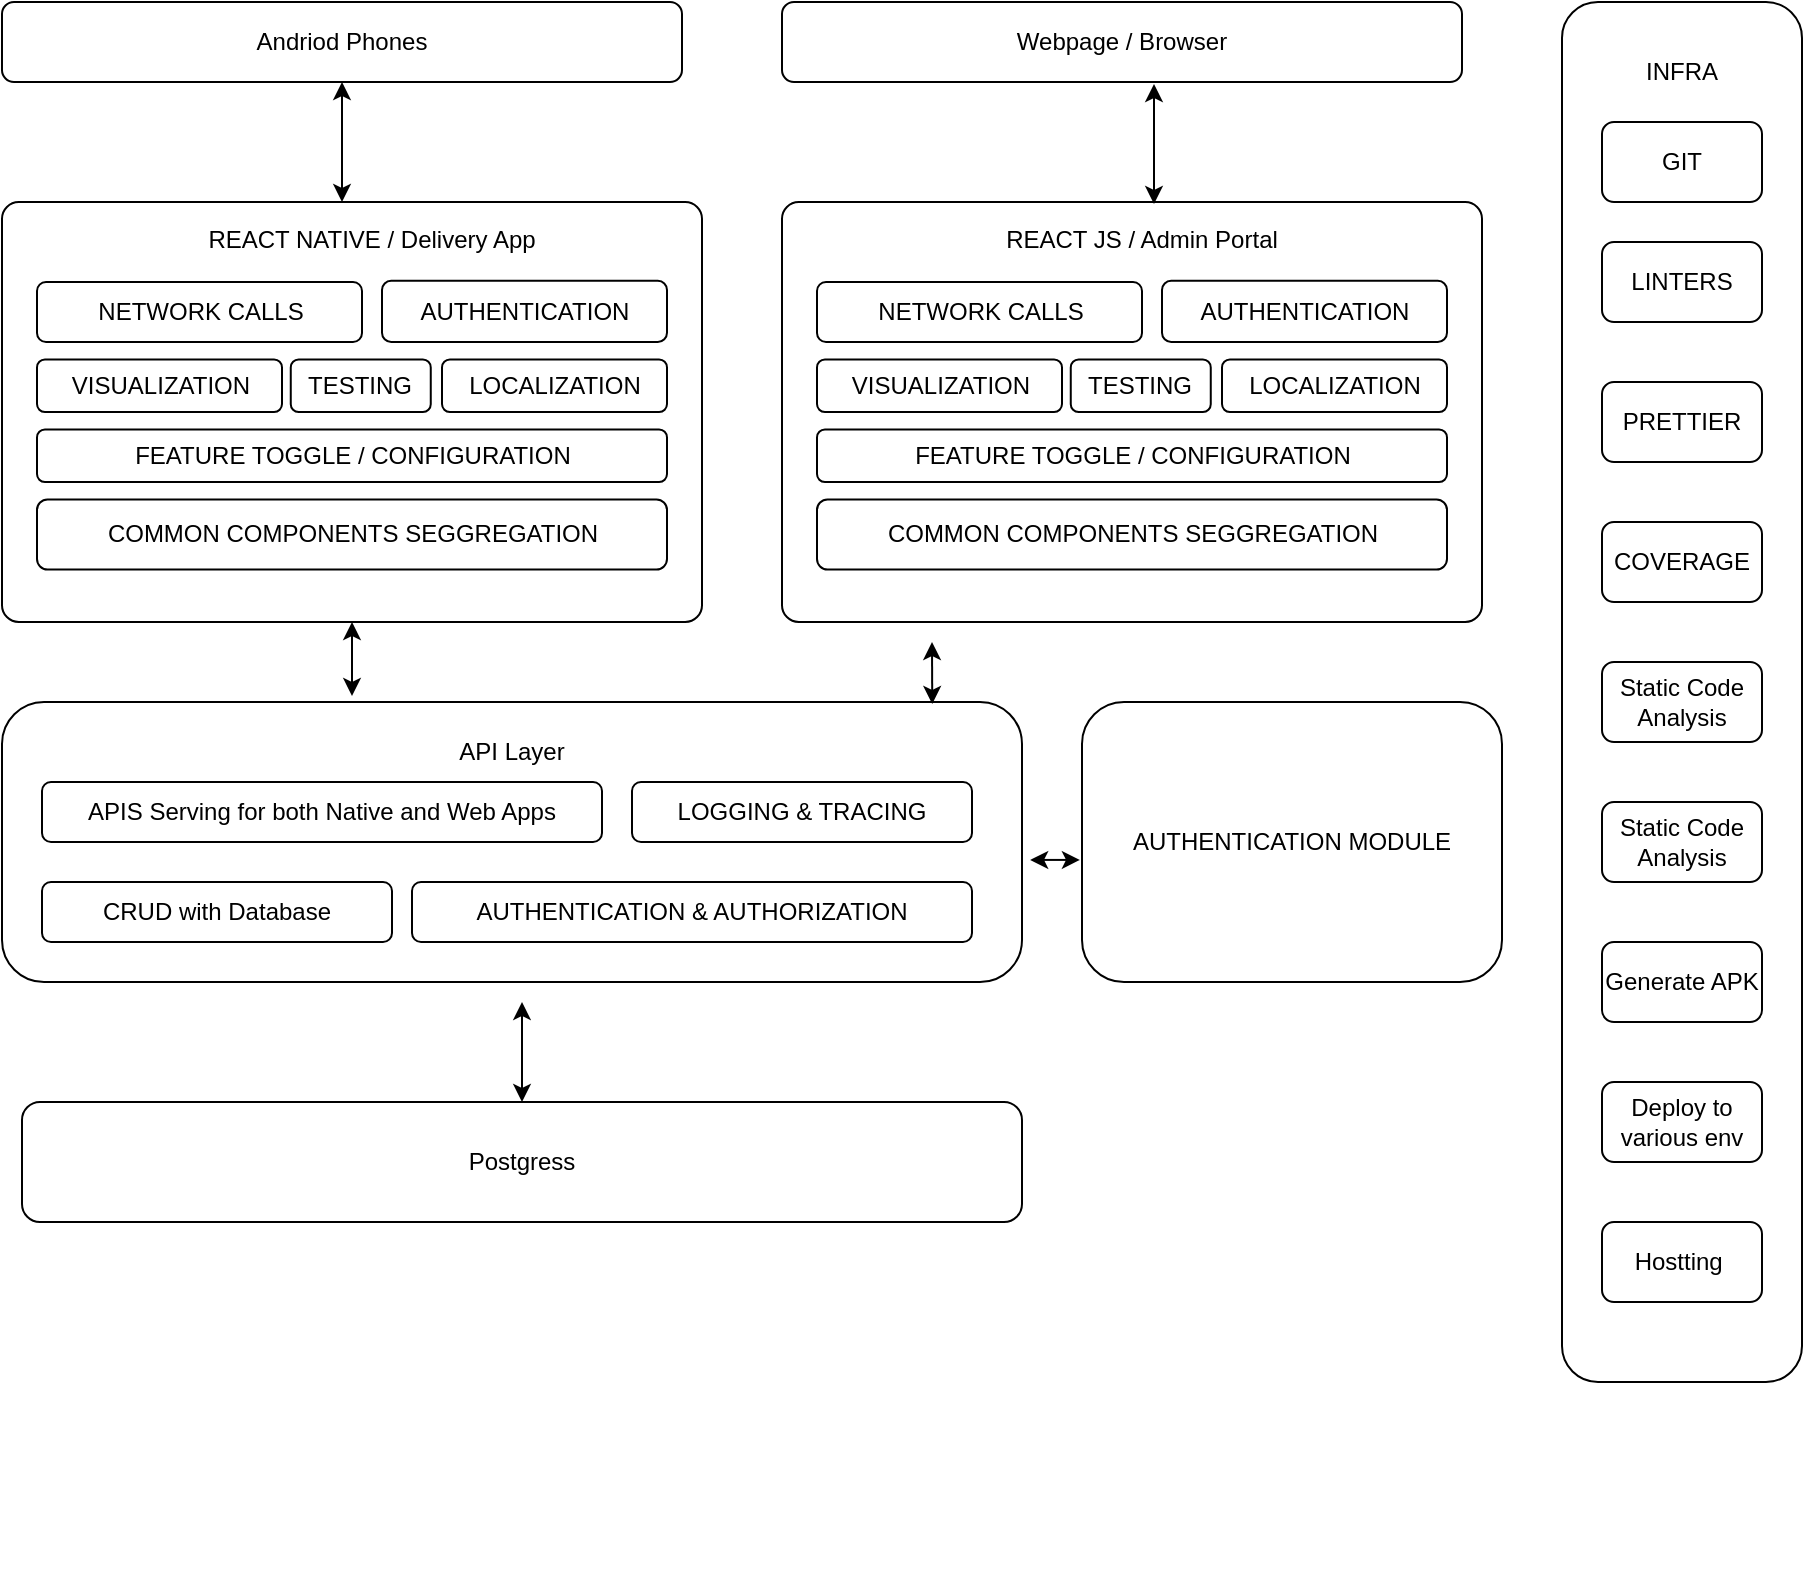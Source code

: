 <mxfile version="24.7.3" type="github">
  <diagram name="Page-1" id="bd3bKD5Anm2K08p84zmS">
    <mxGraphModel dx="1231" dy="795" grid="1" gridSize="10" guides="1" tooltips="1" connect="1" arrows="1" fold="1" page="1" pageScale="1" pageWidth="850" pageHeight="1100" math="0" shadow="0">
      <root>
        <mxCell id="0" />
        <mxCell id="1" parent="0" />
        <mxCell id="nd52oZg4v-DMNEn8dRgA-3" value="Andriod Phones" style="rounded=1;whiteSpace=wrap;html=1;" vertex="1" parent="1">
          <mxGeometry x="20" y="60" width="340" height="40" as="geometry" />
        </mxCell>
        <mxCell id="nd52oZg4v-DMNEn8dRgA-6" value="Postgress" style="rounded=1;whiteSpace=wrap;html=1;" vertex="1" parent="1">
          <mxGeometry x="30" y="610" width="500" height="60" as="geometry" />
        </mxCell>
        <mxCell id="nd52oZg4v-DMNEn8dRgA-53" value="" style="group" vertex="1" connectable="0" parent="1">
          <mxGeometry x="20" y="160" width="350" height="210" as="geometry" />
        </mxCell>
        <mxCell id="nd52oZg4v-DMNEn8dRgA-1" value="" style="rounded=1;whiteSpace=wrap;html=1;arcSize=4;" vertex="1" parent="nd52oZg4v-DMNEn8dRgA-53">
          <mxGeometry width="350" height="210" as="geometry" />
        </mxCell>
        <mxCell id="nd52oZg4v-DMNEn8dRgA-16" value="REACT NATIVE / Delivery App" style="text;html=1;align=center;verticalAlign=middle;whiteSpace=wrap;rounded=0;" vertex="1" parent="nd52oZg4v-DMNEn8dRgA-53">
          <mxGeometry x="70" y="6.13" width="230.01" height="26.25" as="geometry" />
        </mxCell>
        <mxCell id="nd52oZg4v-DMNEn8dRgA-17" value="NETWORK CALLS" style="rounded=1;whiteSpace=wrap;html=1;" vertex="1" parent="nd52oZg4v-DMNEn8dRgA-53">
          <mxGeometry x="17.5" y="40" width="162.5" height="30" as="geometry" />
        </mxCell>
        <mxCell id="nd52oZg4v-DMNEn8dRgA-18" value="COMMON COMPONENTS SEGGREGATION" style="rounded=1;whiteSpace=wrap;html=1;" vertex="1" parent="nd52oZg4v-DMNEn8dRgA-53">
          <mxGeometry x="17.5" y="148.75" width="315" height="35" as="geometry" />
        </mxCell>
        <mxCell id="nd52oZg4v-DMNEn8dRgA-19" value="VISUALIZATION" style="rounded=1;whiteSpace=wrap;html=1;" vertex="1" parent="nd52oZg4v-DMNEn8dRgA-53">
          <mxGeometry x="17.5" y="78.75" width="122.5" height="26.25" as="geometry" />
        </mxCell>
        <mxCell id="nd52oZg4v-DMNEn8dRgA-20" value="LOCALIZATION" style="rounded=1;whiteSpace=wrap;html=1;" vertex="1" parent="nd52oZg4v-DMNEn8dRgA-53">
          <mxGeometry x="220" y="78.75" width="112.5" height="26.25" as="geometry" />
        </mxCell>
        <mxCell id="nd52oZg4v-DMNEn8dRgA-21" value="TESTING" style="rounded=1;whiteSpace=wrap;html=1;" vertex="1" parent="nd52oZg4v-DMNEn8dRgA-53">
          <mxGeometry x="144.38" y="78.755" width="70" height="26.25" as="geometry" />
        </mxCell>
        <mxCell id="nd52oZg4v-DMNEn8dRgA-22" value="FEATURE TOGGLE / CONFIGURATION" style="rounded=1;whiteSpace=wrap;html=1;" vertex="1" parent="nd52oZg4v-DMNEn8dRgA-53">
          <mxGeometry x="17.5" y="113.75" width="315" height="26.25" as="geometry" />
        </mxCell>
        <mxCell id="nd52oZg4v-DMNEn8dRgA-23" value="AUTHENTICATION" style="rounded=1;whiteSpace=wrap;html=1;" vertex="1" parent="nd52oZg4v-DMNEn8dRgA-53">
          <mxGeometry x="190" y="39.38" width="142.5" height="30.62" as="geometry" />
        </mxCell>
        <mxCell id="nd52oZg4v-DMNEn8dRgA-56" value="" style="group" vertex="1" connectable="0" parent="1">
          <mxGeometry x="800" y="60" width="120" height="790" as="geometry" />
        </mxCell>
        <mxCell id="nd52oZg4v-DMNEn8dRgA-28" value="" style="rounded=1;whiteSpace=wrap;html=1;" vertex="1" parent="nd52oZg4v-DMNEn8dRgA-56">
          <mxGeometry width="120" height="690" as="geometry" />
        </mxCell>
        <mxCell id="nd52oZg4v-DMNEn8dRgA-30" value="INFRA" style="text;html=1;align=center;verticalAlign=middle;whiteSpace=wrap;rounded=0;" vertex="1" parent="nd52oZg4v-DMNEn8dRgA-56">
          <mxGeometry x="30" y="20" width="60" height="30" as="geometry" />
        </mxCell>
        <mxCell id="nd52oZg4v-DMNEn8dRgA-31" value="GIT" style="rounded=1;whiteSpace=wrap;html=1;" vertex="1" parent="nd52oZg4v-DMNEn8dRgA-56">
          <mxGeometry x="20" y="60" width="80" height="40" as="geometry" />
        </mxCell>
        <mxCell id="nd52oZg4v-DMNEn8dRgA-32" value="LINTERS" style="rounded=1;whiteSpace=wrap;html=1;" vertex="1" parent="nd52oZg4v-DMNEn8dRgA-56">
          <mxGeometry x="20" y="120" width="80" height="40" as="geometry" />
        </mxCell>
        <mxCell id="nd52oZg4v-DMNEn8dRgA-33" value="PRETTIER" style="rounded=1;whiteSpace=wrap;html=1;" vertex="1" parent="nd52oZg4v-DMNEn8dRgA-56">
          <mxGeometry x="20" y="190" width="80" height="40" as="geometry" />
        </mxCell>
        <mxCell id="nd52oZg4v-DMNEn8dRgA-34" value="COVERAGE" style="rounded=1;whiteSpace=wrap;html=1;" vertex="1" parent="nd52oZg4v-DMNEn8dRgA-56">
          <mxGeometry x="20" y="260" width="80" height="40" as="geometry" />
        </mxCell>
        <mxCell id="nd52oZg4v-DMNEn8dRgA-35" value="Static Code Analysis" style="rounded=1;whiteSpace=wrap;html=1;" vertex="1" parent="nd52oZg4v-DMNEn8dRgA-56">
          <mxGeometry x="20" y="330" width="80" height="40" as="geometry" />
        </mxCell>
        <mxCell id="nd52oZg4v-DMNEn8dRgA-36" value="Static Code Analysis" style="rounded=1;whiteSpace=wrap;html=1;" vertex="1" parent="nd52oZg4v-DMNEn8dRgA-56">
          <mxGeometry x="20" y="400" width="80" height="40" as="geometry" />
        </mxCell>
        <mxCell id="nd52oZg4v-DMNEn8dRgA-37" value="Generate APK" style="rounded=1;whiteSpace=wrap;html=1;" vertex="1" parent="nd52oZg4v-DMNEn8dRgA-56">
          <mxGeometry x="20" y="470" width="80" height="40" as="geometry" />
        </mxCell>
        <mxCell id="nd52oZg4v-DMNEn8dRgA-38" value="Deploy to various env" style="rounded=1;whiteSpace=wrap;html=1;" vertex="1" parent="nd52oZg4v-DMNEn8dRgA-56">
          <mxGeometry x="20" y="540" width="80" height="40" as="geometry" />
        </mxCell>
        <mxCell id="nd52oZg4v-DMNEn8dRgA-97" value="Hostting&amp;nbsp;" style="rounded=1;whiteSpace=wrap;html=1;" vertex="1" parent="nd52oZg4v-DMNEn8dRgA-56">
          <mxGeometry x="20" y="610" width="80" height="40" as="geometry" />
        </mxCell>
        <mxCell id="nd52oZg4v-DMNEn8dRgA-57" value="Webpage / Browser" style="rounded=1;whiteSpace=wrap;html=1;" vertex="1" parent="1">
          <mxGeometry x="410" y="60" width="340" height="40" as="geometry" />
        </mxCell>
        <mxCell id="nd52oZg4v-DMNEn8dRgA-59" value="" style="group" vertex="1" connectable="0" parent="1">
          <mxGeometry x="410" y="160" width="350" height="210" as="geometry" />
        </mxCell>
        <mxCell id="nd52oZg4v-DMNEn8dRgA-60" value="" style="rounded=1;whiteSpace=wrap;html=1;arcSize=4;" vertex="1" parent="nd52oZg4v-DMNEn8dRgA-59">
          <mxGeometry width="350" height="210" as="geometry" />
        </mxCell>
        <mxCell id="nd52oZg4v-DMNEn8dRgA-61" value="REACT JS / Admin Portal" style="text;html=1;align=center;verticalAlign=middle;whiteSpace=wrap;rounded=0;" vertex="1" parent="nd52oZg4v-DMNEn8dRgA-59">
          <mxGeometry x="60" y="6.13" width="240.01" height="26.25" as="geometry" />
        </mxCell>
        <mxCell id="nd52oZg4v-DMNEn8dRgA-62" value="NETWORK CALLS" style="rounded=1;whiteSpace=wrap;html=1;" vertex="1" parent="nd52oZg4v-DMNEn8dRgA-59">
          <mxGeometry x="17.5" y="40" width="162.5" height="30" as="geometry" />
        </mxCell>
        <mxCell id="nd52oZg4v-DMNEn8dRgA-63" value="COMMON COMPONENTS SEGGREGATION" style="rounded=1;whiteSpace=wrap;html=1;" vertex="1" parent="nd52oZg4v-DMNEn8dRgA-59">
          <mxGeometry x="17.5" y="148.75" width="315" height="35" as="geometry" />
        </mxCell>
        <mxCell id="nd52oZg4v-DMNEn8dRgA-64" value="VISUALIZATION" style="rounded=1;whiteSpace=wrap;html=1;" vertex="1" parent="nd52oZg4v-DMNEn8dRgA-59">
          <mxGeometry x="17.5" y="78.75" width="122.5" height="26.25" as="geometry" />
        </mxCell>
        <mxCell id="nd52oZg4v-DMNEn8dRgA-65" value="LOCALIZATION" style="rounded=1;whiteSpace=wrap;html=1;" vertex="1" parent="nd52oZg4v-DMNEn8dRgA-59">
          <mxGeometry x="220" y="78.75" width="112.5" height="26.25" as="geometry" />
        </mxCell>
        <mxCell id="nd52oZg4v-DMNEn8dRgA-66" value="TESTING" style="rounded=1;whiteSpace=wrap;html=1;" vertex="1" parent="nd52oZg4v-DMNEn8dRgA-59">
          <mxGeometry x="144.38" y="78.755" width="70" height="26.25" as="geometry" />
        </mxCell>
        <mxCell id="nd52oZg4v-DMNEn8dRgA-67" value="FEATURE TOGGLE / CONFIGURATION" style="rounded=1;whiteSpace=wrap;html=1;" vertex="1" parent="nd52oZg4v-DMNEn8dRgA-59">
          <mxGeometry x="17.5" y="113.75" width="315" height="26.25" as="geometry" />
        </mxCell>
        <mxCell id="nd52oZg4v-DMNEn8dRgA-68" value="AUTHENTICATION" style="rounded=1;whiteSpace=wrap;html=1;" vertex="1" parent="nd52oZg4v-DMNEn8dRgA-59">
          <mxGeometry x="190" y="39.38" width="142.5" height="30.62" as="geometry" />
        </mxCell>
        <mxCell id="nd52oZg4v-DMNEn8dRgA-69" value="" style="endArrow=classic;startArrow=classic;html=1;rounded=0;entryX=0.5;entryY=1;entryDx=0;entryDy=0;" edge="1" parent="1" target="nd52oZg4v-DMNEn8dRgA-3">
          <mxGeometry width="50" height="50" relative="1" as="geometry">
            <mxPoint x="190" y="160" as="sourcePoint" />
            <mxPoint x="450" y="330" as="targetPoint" />
          </mxGeometry>
        </mxCell>
        <mxCell id="nd52oZg4v-DMNEn8dRgA-80" value="" style="endArrow=classic;startArrow=classic;html=1;rounded=0;entryX=0.5;entryY=1;entryDx=0;entryDy=0;" edge="1" parent="1">
          <mxGeometry width="50" height="50" relative="1" as="geometry">
            <mxPoint x="596" y="161" as="sourcePoint" />
            <mxPoint x="596" y="101" as="targetPoint" />
          </mxGeometry>
        </mxCell>
        <mxCell id="nd52oZg4v-DMNEn8dRgA-84" value="" style="group" vertex="1" connectable="0" parent="1">
          <mxGeometry x="20" y="410" width="510" height="140" as="geometry" />
        </mxCell>
        <mxCell id="nd52oZg4v-DMNEn8dRgA-7" value="" style="rounded=1;whiteSpace=wrap;html=1;" vertex="1" parent="nd52oZg4v-DMNEn8dRgA-84">
          <mxGeometry width="510" height="140" as="geometry" />
        </mxCell>
        <mxCell id="nd52oZg4v-DMNEn8dRgA-39" value="LOGGING &amp;amp; TRACING" style="rounded=1;whiteSpace=wrap;html=1;" vertex="1" parent="nd52oZg4v-DMNEn8dRgA-84">
          <mxGeometry x="315" y="40" width="170" height="30" as="geometry" />
        </mxCell>
        <mxCell id="nd52oZg4v-DMNEn8dRgA-40" value="AUTHENTICATION &amp;amp; AUTHORIZATION" style="rounded=1;whiteSpace=wrap;html=1;" vertex="1" parent="nd52oZg4v-DMNEn8dRgA-84">
          <mxGeometry x="205" y="90" width="280" height="30" as="geometry" />
        </mxCell>
        <mxCell id="nd52oZg4v-DMNEn8dRgA-41" value="APIS Serving for both Native and Web Apps" style="rounded=1;whiteSpace=wrap;html=1;" vertex="1" parent="nd52oZg4v-DMNEn8dRgA-84">
          <mxGeometry x="20" y="40" width="280" height="30" as="geometry" />
        </mxCell>
        <mxCell id="nd52oZg4v-DMNEn8dRgA-82" value="API Layer" style="text;html=1;align=center;verticalAlign=middle;whiteSpace=wrap;rounded=0;" vertex="1" parent="nd52oZg4v-DMNEn8dRgA-84">
          <mxGeometry x="215" y="10" width="80" height="30" as="geometry" />
        </mxCell>
        <mxCell id="nd52oZg4v-DMNEn8dRgA-83" value="CRUD with Database" style="rounded=1;whiteSpace=wrap;html=1;" vertex="1" parent="nd52oZg4v-DMNEn8dRgA-84">
          <mxGeometry x="20" y="90" width="175" height="30" as="geometry" />
        </mxCell>
        <mxCell id="nd52oZg4v-DMNEn8dRgA-86" value="AUTHENTICATION MODULE" style="rounded=1;whiteSpace=wrap;html=1;" vertex="1" parent="1">
          <mxGeometry x="560" y="410" width="210" height="140" as="geometry" />
        </mxCell>
        <mxCell id="nd52oZg4v-DMNEn8dRgA-93" value="" style="endArrow=classic;startArrow=classic;html=1;rounded=0;entryX=0.5;entryY=1;entryDx=0;entryDy=0;" edge="1" parent="1" target="nd52oZg4v-DMNEn8dRgA-1">
          <mxGeometry width="50" height="50" relative="1" as="geometry">
            <mxPoint x="195" y="407" as="sourcePoint" />
            <mxPoint x="190" y="380" as="targetPoint" />
          </mxGeometry>
        </mxCell>
        <mxCell id="nd52oZg4v-DMNEn8dRgA-94" value="" style="endArrow=classic;startArrow=classic;html=1;rounded=0;exitX=0.912;exitY=0.007;exitDx=0;exitDy=0;exitPerimeter=0;" edge="1" parent="1" source="nd52oZg4v-DMNEn8dRgA-7">
          <mxGeometry width="50" height="50" relative="1" as="geometry">
            <mxPoint x="400" y="350" as="sourcePoint" />
            <mxPoint x="485" y="380" as="targetPoint" />
          </mxGeometry>
        </mxCell>
        <mxCell id="nd52oZg4v-DMNEn8dRgA-95" value="" style="endArrow=classic;startArrow=classic;html=1;rounded=0;exitX=1.008;exitY=0.564;exitDx=0;exitDy=0;exitPerimeter=0;entryX=-0.005;entryY=0.564;entryDx=0;entryDy=0;entryPerimeter=0;" edge="1" parent="1" source="nd52oZg4v-DMNEn8dRgA-7" target="nd52oZg4v-DMNEn8dRgA-86">
          <mxGeometry width="50" height="50" relative="1" as="geometry">
            <mxPoint x="400" y="350" as="sourcePoint" />
            <mxPoint x="450" y="300" as="targetPoint" />
          </mxGeometry>
        </mxCell>
        <mxCell id="nd52oZg4v-DMNEn8dRgA-96" value="" style="endArrow=classic;startArrow=classic;html=1;rounded=0;" edge="1" parent="1" source="nd52oZg4v-DMNEn8dRgA-6">
          <mxGeometry width="50" height="50" relative="1" as="geometry">
            <mxPoint x="400" y="350" as="sourcePoint" />
            <mxPoint x="280" y="560" as="targetPoint" />
          </mxGeometry>
        </mxCell>
      </root>
    </mxGraphModel>
  </diagram>
</mxfile>
